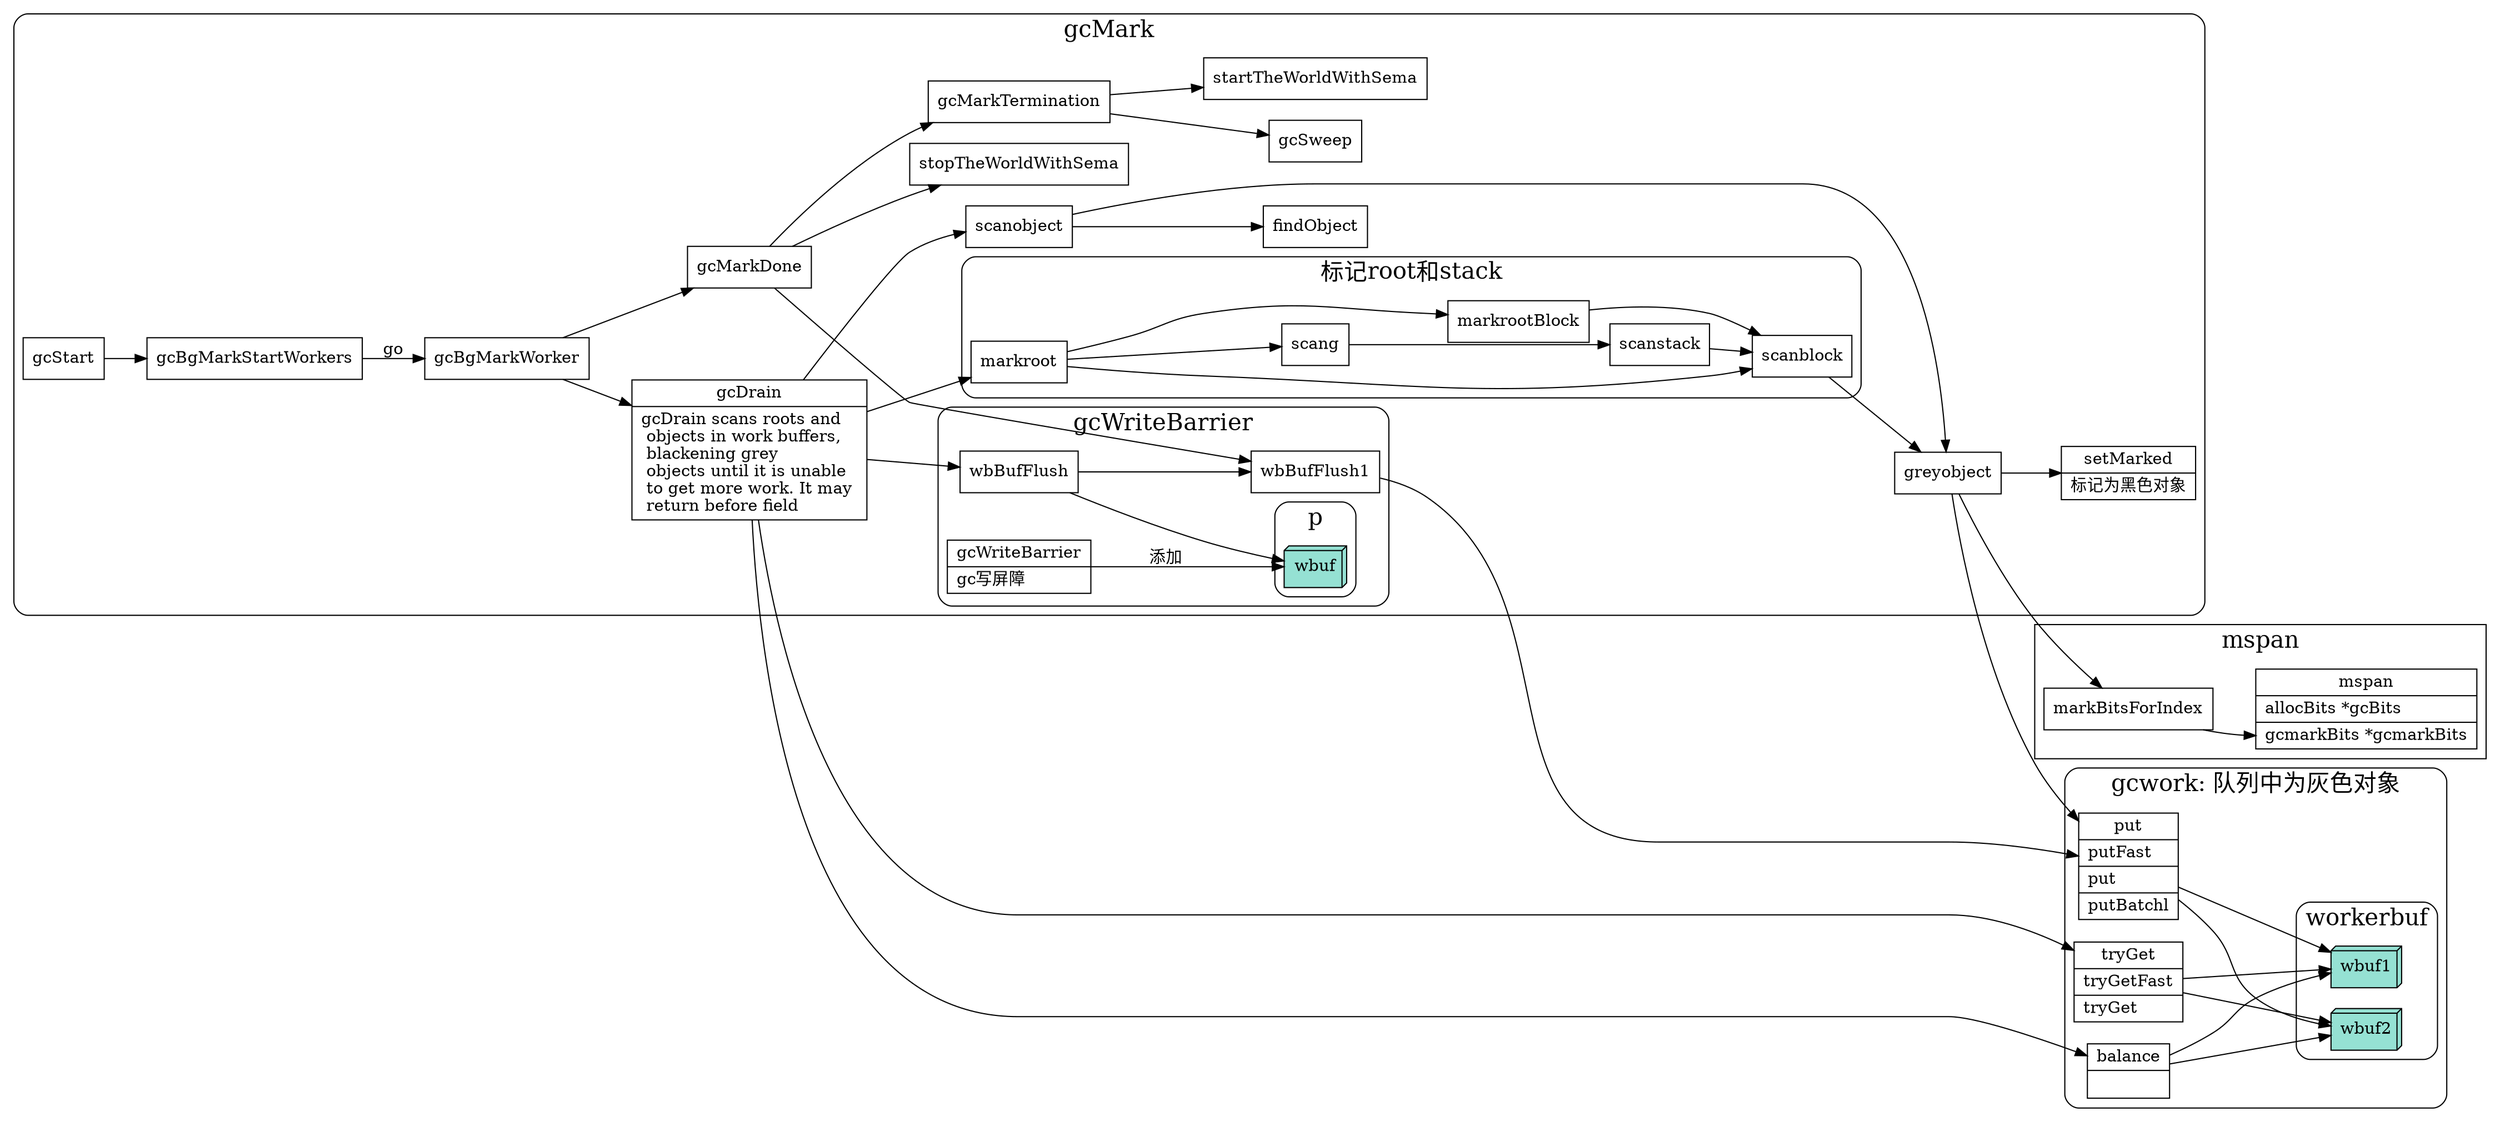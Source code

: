 digraph gcmark {
  node[shape=box;];
  newrank=true;
  rankdir=LR;

  subgraph cluster_mspan {
    graph[label="mspan";fontsize=20;];
    mspan[shape="record";
    label="{{
      mspan|
        <allocBits> allocBits *gcBits\l|
        <gcmarkBits> gcmarkBits *gcmarkBits\l
    }}";
    ];
    markBitsForIndex -> mspan:gcmarkBits;
  };

  subgraph cluster_gcwork {
    graph[label="gcwork: 队列中为灰色对象";fontsize=20;style=rounded];
    subgraph cluster_workerbuf {
      graph[label="workerbuf";fontsize=20;style=rounded];
      wbuf1[
        fillcolor="#95e1d3";
        style=filled;
        shape="box3d";
        label="wbuf1"
      ];
      wbuf2[
        fillcolor="#95e1d3";
        style=filled;
        shape="box3d";
        label="wbuf2"
      ];
    };
    gcw_put[
      shape="record";
      label="{{
        put|
        putFast\l|
        put\l|
        putBatchl\
      }}";
    ];
    gcw_tryGet[
      shape="record";
      label="{{
        tryGet|
        tryGetFast\l|
        tryGet\l
      }}";
    ];
    gcw_balance[
      shape="record";
      label="{{
        balance|
        \l
      }}";
    ];
    gcw_balance -> {wbuf1, wbuf2}
    gcw_put -> {wbuf1, wbuf2};
    gcw_tryGet -> {wbuf1, wbuf2};
  };

  gcDrain[
    shape="record";
    label="{{
      gcDrain|
      gcDrain scans roots and\l 
      objects in work buffers,\l 
      blackening grey \l
      objects until it is unable\l 
      to get more work. It may \l 
      return before
      field \l
    }}";
  ];

  subgraph cluster_gcMark {
    graph[label="gcMark";fontsize=20;style=rounded];
    gcStart -> gcBgMarkStartWorkers;
    gcBgMarkStartWorkers -> gcBgMarkWorker[label="go"];
    gcBgMarkWorker -> {
      gcDrain;
      gcMarkDone;
    }
    gcDrain -> {
      gcw_tryGet;
      gcw_balance;
      scanobject;
      markroot;
      wbBufFlush;
    };
    subgraph cluster_markroot {
      graph[label="标记root和stack";fontsize=20;style=rounded];
      markroot -> {
        markrootBlock;
        scanblock;
        scang;
      };
      scang -> scanstack -> scanblock;
    };
    subgraph cluster_gcWriteBarrier {
      graph[label="gcWriteBarrier";fontsize=20;style=rounded];
      wbBufFlush -> wbBufFlush1 -> gcw_put;
      subgraph cluster_p {
        graph[label="p";fontsize=20;style=rounded];
        wbuf[
          fillcolor="#95e1d3";
          style=filled;
          shape="box3d";
          label="wbuf"
        ];
      };
      gcWriteBarrier[
        shape="record";
        label="{{
          gcWriteBarrier|
          gc写屏障\l
        }}";
      ];
      gcWriteBarrier -> wbuf[label="添加"];
      wbBufFlush -> wbuf;
    };


    markrootBlock -> scanblock;
    scanblock -> greyobject;

    scanobject -> {
      findObject;
      greyobject;
    };
    setMarked[
      shape="record";
      label="{{
        setMarked|
        标记为黑色对象\l
      }}";
    ];
    greyobject -> gcw_put;
    greyobject -> setMarked;
    greyobject -> markBitsForIndex;
    gcMarkDone -> {
      stopTheWorldWithSema;
      wbBufFlush1;
      gcMarkTermination;
    }
    gcMarkTermination -> {
      gcSweep;
      startTheWorldWithSema;
    }
  };
}
